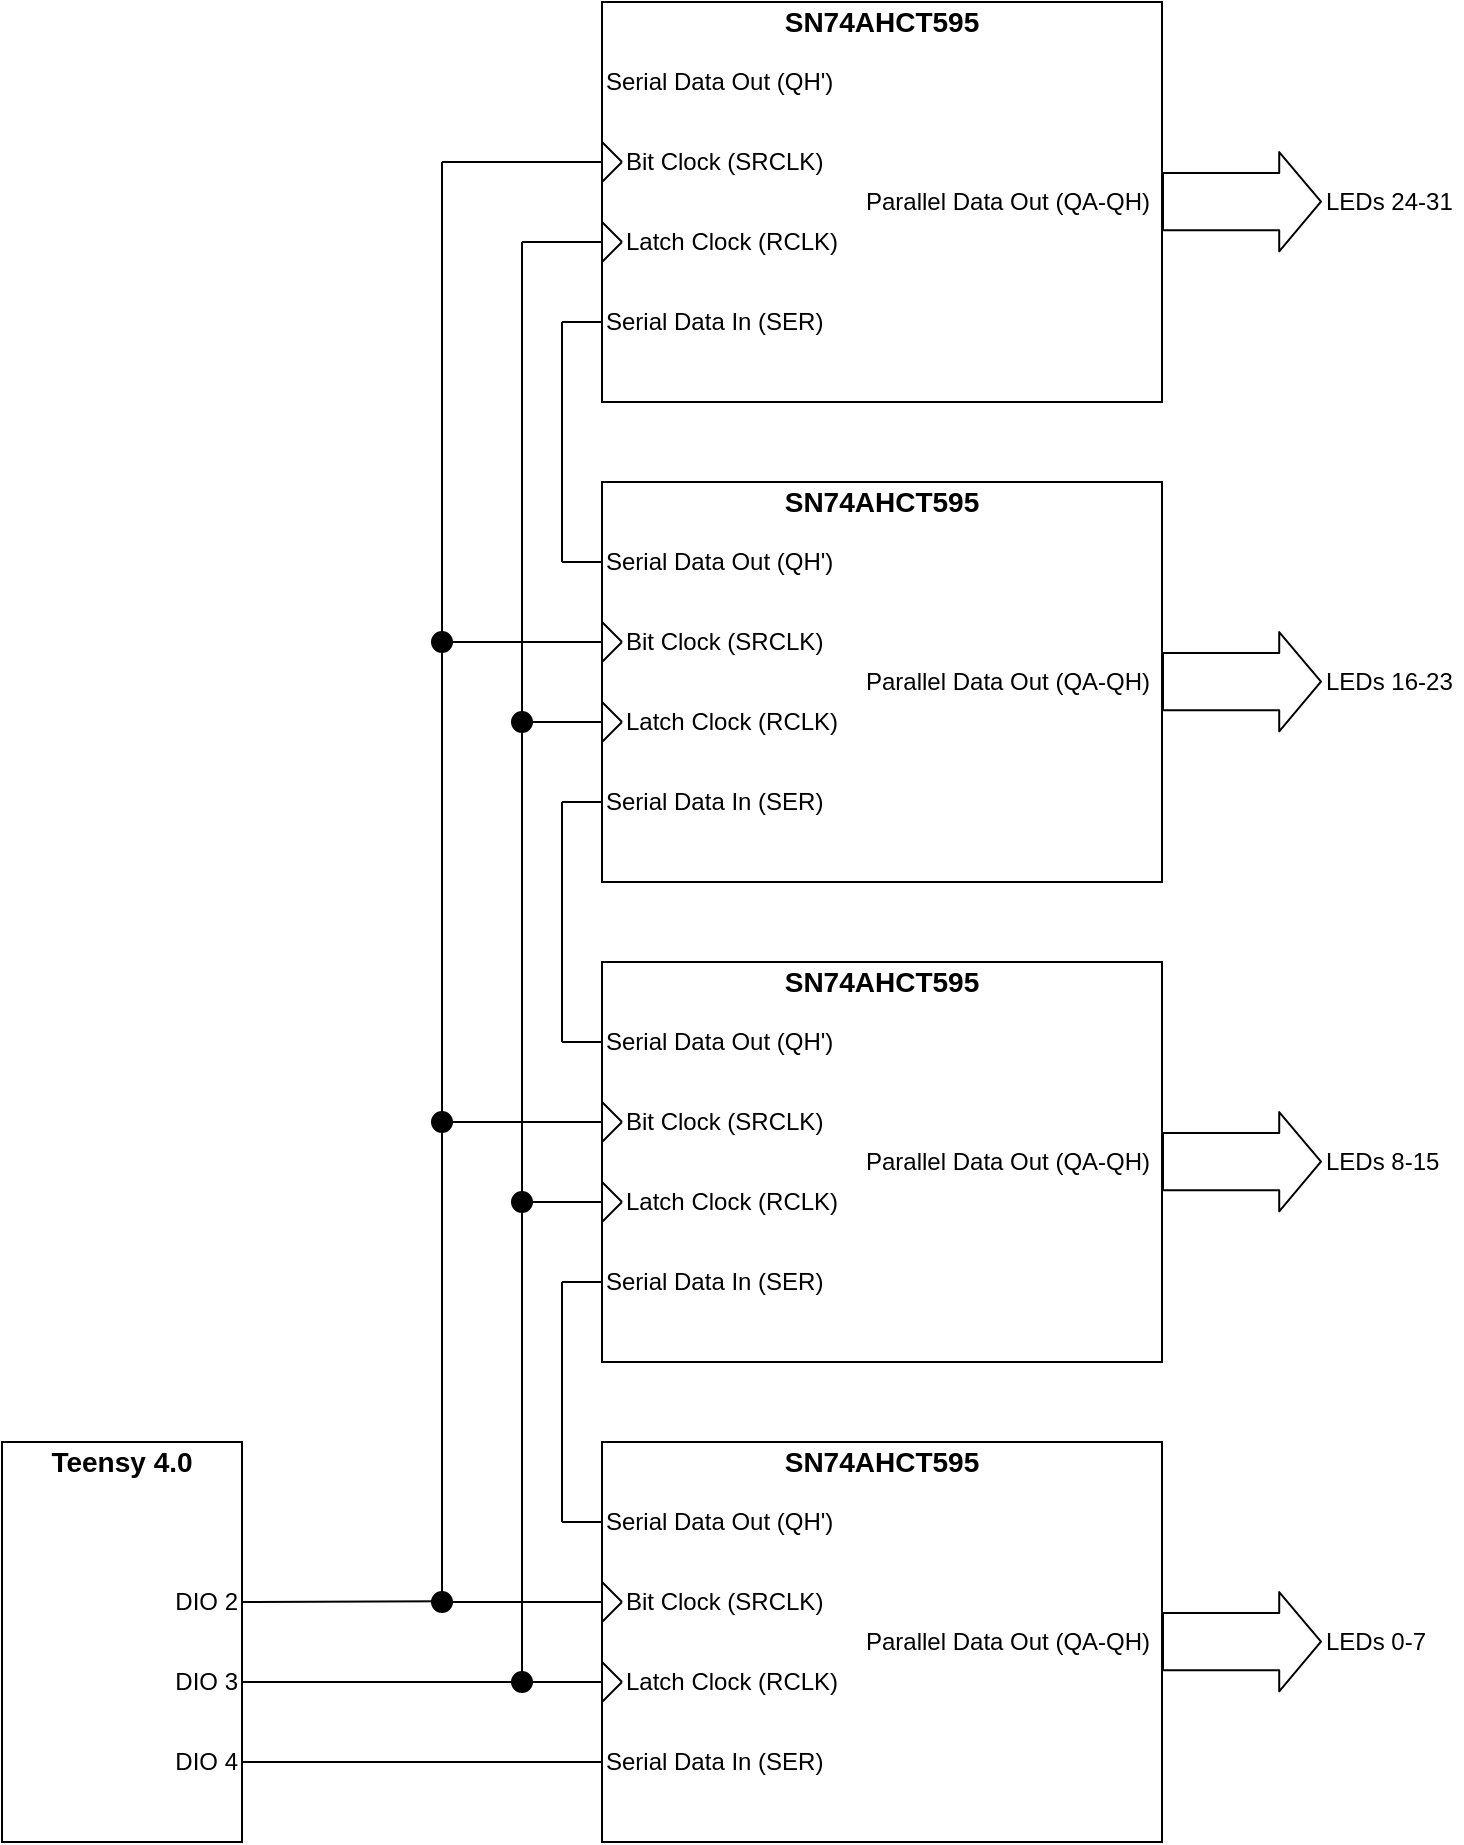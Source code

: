 <mxfile version="12.5.0" type="device"><diagram id="zMdHHGrJSZtKjhyNDhxt" name="Page-1"><mxGraphModel dx="469" dy="1167" grid="1" gridSize="10" guides="1" tooltips="1" connect="1" arrows="1" fold="1" page="1" pageScale="1" pageWidth="1100" pageHeight="850" math="0" shadow="0"><root><mxCell id="0"/><mxCell id="1" parent="0"/><mxCell id="_sSAnNNJT4hJPFEcYtb4-20" value="" style="group" vertex="1" connectable="0" parent="1"><mxGeometry x="600" y="600" width="280" height="200" as="geometry"/></mxCell><mxCell id="_sSAnNNJT4hJPFEcYtb4-8" value="" style="group" vertex="1" connectable="0" parent="_sSAnNNJT4hJPFEcYtb4-20"><mxGeometry y="110" width="10" height="20" as="geometry"/></mxCell><mxCell id="_sSAnNNJT4hJPFEcYtb4-4" value="" style="endArrow=none;html=1;" edge="1" parent="_sSAnNNJT4hJPFEcYtb4-8"><mxGeometry width="50" height="50" relative="1" as="geometry"><mxPoint y="20" as="sourcePoint"/><mxPoint x="10" y="10" as="targetPoint"/></mxGeometry></mxCell><mxCell id="_sSAnNNJT4hJPFEcYtb4-5" value="" style="endArrow=none;html=1;" edge="1" parent="_sSAnNNJT4hJPFEcYtb4-8"><mxGeometry width="50" height="50" relative="1" as="geometry"><mxPoint x="10" y="10" as="sourcePoint"/><mxPoint as="targetPoint"/></mxGeometry></mxCell><mxCell id="_sSAnNNJT4hJPFEcYtb4-9" value="" style="group" vertex="1" connectable="0" parent="_sSAnNNJT4hJPFEcYtb4-20"><mxGeometry y="70" width="10" height="20" as="geometry"/></mxCell><mxCell id="_sSAnNNJT4hJPFEcYtb4-10" value="" style="endArrow=none;html=1;" edge="1" parent="_sSAnNNJT4hJPFEcYtb4-9"><mxGeometry width="50" height="50" relative="1" as="geometry"><mxPoint y="20" as="sourcePoint"/><mxPoint x="10" y="10" as="targetPoint"/></mxGeometry></mxCell><mxCell id="_sSAnNNJT4hJPFEcYtb4-11" value="" style="endArrow=none;html=1;" edge="1" parent="_sSAnNNJT4hJPFEcYtb4-9"><mxGeometry width="50" height="50" relative="1" as="geometry"><mxPoint x="10" y="10" as="sourcePoint"/><mxPoint as="targetPoint"/></mxGeometry></mxCell><mxCell id="_sSAnNNJT4hJPFEcYtb4-12" value="Latch Clock (RCLK)" style="text;html=1;strokeColor=none;fillColor=none;align=left;verticalAlign=middle;whiteSpace=wrap;rounded=0;" vertex="1" parent="_sSAnNNJT4hJPFEcYtb4-20"><mxGeometry x="10" y="110" width="120" height="20" as="geometry"/></mxCell><mxCell id="_sSAnNNJT4hJPFEcYtb4-13" value="Bit Clock (SRCLK)" style="text;html=1;strokeColor=none;fillColor=none;align=left;verticalAlign=middle;whiteSpace=wrap;rounded=0;" vertex="1" parent="_sSAnNNJT4hJPFEcYtb4-20"><mxGeometry x="10" y="70" width="120" height="20" as="geometry"/></mxCell><mxCell id="_sSAnNNJT4hJPFEcYtb4-14" value="Serial Data In (SER)" style="text;html=1;strokeColor=none;fillColor=none;align=left;verticalAlign=middle;whiteSpace=wrap;rounded=0;" vertex="1" parent="_sSAnNNJT4hJPFEcYtb4-20"><mxGeometry y="150" width="120" height="20" as="geometry"/></mxCell><mxCell id="_sSAnNNJT4hJPFEcYtb4-15" value="Serial Data Out (QH')" style="text;html=1;strokeColor=none;fillColor=none;align=left;verticalAlign=middle;whiteSpace=wrap;rounded=0;" vertex="1" parent="_sSAnNNJT4hJPFEcYtb4-20"><mxGeometry y="30" width="120" height="20" as="geometry"/></mxCell><mxCell id="_sSAnNNJT4hJPFEcYtb4-16" value="Parallel Data Out (QA-QH)" style="text;html=1;strokeColor=none;fillColor=none;align=left;verticalAlign=middle;whiteSpace=wrap;rounded=0;" vertex="1" parent="_sSAnNNJT4hJPFEcYtb4-20"><mxGeometry x="130" y="90" width="150" height="20" as="geometry"/></mxCell><mxCell id="_sSAnNNJT4hJPFEcYtb4-17" value="" style="rounded=0;whiteSpace=wrap;html=1;align=left;fillColor=none;" vertex="1" parent="_sSAnNNJT4hJPFEcYtb4-20"><mxGeometry width="280" height="200" as="geometry"/></mxCell><mxCell id="_sSAnNNJT4hJPFEcYtb4-18" value="&lt;b&gt;&lt;font style=&quot;font-size: 14px&quot;&gt;SN74AHCT595&lt;/font&gt;&lt;/b&gt;" style="text;html=1;strokeColor=none;fillColor=none;align=center;verticalAlign=middle;whiteSpace=wrap;rounded=0;" vertex="1" parent="_sSAnNNJT4hJPFEcYtb4-20"><mxGeometry width="280" height="20" as="geometry"/></mxCell><mxCell id="_sSAnNNJT4hJPFEcYtb4-21" value="" style="group" vertex="1" connectable="0" parent="1"><mxGeometry x="600" y="360" width="280" height="200" as="geometry"/></mxCell><mxCell id="_sSAnNNJT4hJPFEcYtb4-22" value="" style="group" vertex="1" connectable="0" parent="_sSAnNNJT4hJPFEcYtb4-21"><mxGeometry y="110" width="10" height="20" as="geometry"/></mxCell><mxCell id="_sSAnNNJT4hJPFEcYtb4-23" value="" style="endArrow=none;html=1;" edge="1" parent="_sSAnNNJT4hJPFEcYtb4-22"><mxGeometry width="50" height="50" relative="1" as="geometry"><mxPoint y="20" as="sourcePoint"/><mxPoint x="10" y="10" as="targetPoint"/></mxGeometry></mxCell><mxCell id="_sSAnNNJT4hJPFEcYtb4-24" value="" style="endArrow=none;html=1;" edge="1" parent="_sSAnNNJT4hJPFEcYtb4-22"><mxGeometry width="50" height="50" relative="1" as="geometry"><mxPoint x="10" y="10" as="sourcePoint"/><mxPoint as="targetPoint"/></mxGeometry></mxCell><mxCell id="_sSAnNNJT4hJPFEcYtb4-25" value="" style="group" vertex="1" connectable="0" parent="_sSAnNNJT4hJPFEcYtb4-21"><mxGeometry y="70" width="10" height="20" as="geometry"/></mxCell><mxCell id="_sSAnNNJT4hJPFEcYtb4-26" value="" style="endArrow=none;html=1;" edge="1" parent="_sSAnNNJT4hJPFEcYtb4-25"><mxGeometry width="50" height="50" relative="1" as="geometry"><mxPoint y="20" as="sourcePoint"/><mxPoint x="10" y="10" as="targetPoint"/></mxGeometry></mxCell><mxCell id="_sSAnNNJT4hJPFEcYtb4-27" value="" style="endArrow=none;html=1;" edge="1" parent="_sSAnNNJT4hJPFEcYtb4-25"><mxGeometry width="50" height="50" relative="1" as="geometry"><mxPoint x="10" y="10" as="sourcePoint"/><mxPoint as="targetPoint"/></mxGeometry></mxCell><mxCell id="_sSAnNNJT4hJPFEcYtb4-28" value="Latch Clock (RCLK)" style="text;html=1;strokeColor=none;fillColor=none;align=left;verticalAlign=middle;whiteSpace=wrap;rounded=0;" vertex="1" parent="_sSAnNNJT4hJPFEcYtb4-21"><mxGeometry x="10" y="110" width="120" height="20" as="geometry"/></mxCell><mxCell id="_sSAnNNJT4hJPFEcYtb4-29" value="Bit Clock (SRCLK)" style="text;html=1;strokeColor=none;fillColor=none;align=left;verticalAlign=middle;whiteSpace=wrap;rounded=0;" vertex="1" parent="_sSAnNNJT4hJPFEcYtb4-21"><mxGeometry x="10" y="70" width="120" height="20" as="geometry"/></mxCell><mxCell id="_sSAnNNJT4hJPFEcYtb4-30" value="Serial Data In (SER)" style="text;html=1;strokeColor=none;fillColor=none;align=left;verticalAlign=middle;whiteSpace=wrap;rounded=0;" vertex="1" parent="_sSAnNNJT4hJPFEcYtb4-21"><mxGeometry y="150" width="120" height="20" as="geometry"/></mxCell><mxCell id="_sSAnNNJT4hJPFEcYtb4-31" value="Serial Data Out (QH')" style="text;html=1;strokeColor=none;fillColor=none;align=left;verticalAlign=middle;whiteSpace=wrap;rounded=0;" vertex="1" parent="_sSAnNNJT4hJPFEcYtb4-21"><mxGeometry y="30" width="120" height="20" as="geometry"/></mxCell><mxCell id="_sSAnNNJT4hJPFEcYtb4-32" value="Parallel Data Out (QA-QH)" style="text;html=1;strokeColor=none;fillColor=none;align=left;verticalAlign=middle;whiteSpace=wrap;rounded=0;" vertex="1" parent="_sSAnNNJT4hJPFEcYtb4-21"><mxGeometry x="130" y="90" width="150" height="20" as="geometry"/></mxCell><mxCell id="_sSAnNNJT4hJPFEcYtb4-33" value="" style="rounded=0;whiteSpace=wrap;html=1;align=left;fillColor=none;" vertex="1" parent="_sSAnNNJT4hJPFEcYtb4-21"><mxGeometry width="280" height="200" as="geometry"/></mxCell><mxCell id="_sSAnNNJT4hJPFEcYtb4-34" value="&lt;b&gt;&lt;font style=&quot;font-size: 14px&quot;&gt;SN74AHCT595&lt;/font&gt;&lt;/b&gt;" style="text;html=1;strokeColor=none;fillColor=none;align=center;verticalAlign=middle;whiteSpace=wrap;rounded=0;" vertex="1" parent="_sSAnNNJT4hJPFEcYtb4-21"><mxGeometry width="280" height="20" as="geometry"/></mxCell><mxCell id="_sSAnNNJT4hJPFEcYtb4-35" value="" style="group" vertex="1" connectable="0" parent="1"><mxGeometry x="600" y="120" width="280" height="200" as="geometry"/></mxCell><mxCell id="_sSAnNNJT4hJPFEcYtb4-36" value="" style="group" vertex="1" connectable="0" parent="_sSAnNNJT4hJPFEcYtb4-35"><mxGeometry y="110" width="10" height="20" as="geometry"/></mxCell><mxCell id="_sSAnNNJT4hJPFEcYtb4-37" value="" style="endArrow=none;html=1;" edge="1" parent="_sSAnNNJT4hJPFEcYtb4-36"><mxGeometry width="50" height="50" relative="1" as="geometry"><mxPoint y="20" as="sourcePoint"/><mxPoint x="10" y="10" as="targetPoint"/></mxGeometry></mxCell><mxCell id="_sSAnNNJT4hJPFEcYtb4-38" value="" style="endArrow=none;html=1;" edge="1" parent="_sSAnNNJT4hJPFEcYtb4-36"><mxGeometry width="50" height="50" relative="1" as="geometry"><mxPoint x="10" y="10" as="sourcePoint"/><mxPoint as="targetPoint"/></mxGeometry></mxCell><mxCell id="_sSAnNNJT4hJPFEcYtb4-39" value="" style="group" vertex="1" connectable="0" parent="_sSAnNNJT4hJPFEcYtb4-35"><mxGeometry y="70" width="10" height="20" as="geometry"/></mxCell><mxCell id="_sSAnNNJT4hJPFEcYtb4-40" value="" style="endArrow=none;html=1;" edge="1" parent="_sSAnNNJT4hJPFEcYtb4-39"><mxGeometry width="50" height="50" relative="1" as="geometry"><mxPoint y="20" as="sourcePoint"/><mxPoint x="10" y="10" as="targetPoint"/></mxGeometry></mxCell><mxCell id="_sSAnNNJT4hJPFEcYtb4-41" value="" style="endArrow=none;html=1;" edge="1" parent="_sSAnNNJT4hJPFEcYtb4-39"><mxGeometry width="50" height="50" relative="1" as="geometry"><mxPoint x="10" y="10" as="sourcePoint"/><mxPoint as="targetPoint"/></mxGeometry></mxCell><mxCell id="_sSAnNNJT4hJPFEcYtb4-42" value="Latch Clock (RCLK)" style="text;html=1;strokeColor=none;fillColor=none;align=left;verticalAlign=middle;whiteSpace=wrap;rounded=0;" vertex="1" parent="_sSAnNNJT4hJPFEcYtb4-35"><mxGeometry x="10" y="110" width="120" height="20" as="geometry"/></mxCell><mxCell id="_sSAnNNJT4hJPFEcYtb4-43" value="Bit Clock (SRCLK)" style="text;html=1;strokeColor=none;fillColor=none;align=left;verticalAlign=middle;whiteSpace=wrap;rounded=0;" vertex="1" parent="_sSAnNNJT4hJPFEcYtb4-35"><mxGeometry x="10" y="70" width="120" height="20" as="geometry"/></mxCell><mxCell id="_sSAnNNJT4hJPFEcYtb4-44" value="Serial Data In (SER)" style="text;html=1;strokeColor=none;fillColor=none;align=left;verticalAlign=middle;whiteSpace=wrap;rounded=0;" vertex="1" parent="_sSAnNNJT4hJPFEcYtb4-35"><mxGeometry y="150" width="120" height="20" as="geometry"/></mxCell><mxCell id="_sSAnNNJT4hJPFEcYtb4-45" value="Serial Data Out (QH')" style="text;html=1;strokeColor=none;fillColor=none;align=left;verticalAlign=middle;whiteSpace=wrap;rounded=0;" vertex="1" parent="_sSAnNNJT4hJPFEcYtb4-35"><mxGeometry y="30" width="120" height="20" as="geometry"/></mxCell><mxCell id="_sSAnNNJT4hJPFEcYtb4-46" value="Parallel Data Out (QA-QH)" style="text;html=1;strokeColor=none;fillColor=none;align=left;verticalAlign=middle;whiteSpace=wrap;rounded=0;" vertex="1" parent="_sSAnNNJT4hJPFEcYtb4-35"><mxGeometry x="130" y="90" width="150" height="20" as="geometry"/></mxCell><mxCell id="_sSAnNNJT4hJPFEcYtb4-47" value="" style="rounded=0;whiteSpace=wrap;html=1;align=left;fillColor=none;" vertex="1" parent="_sSAnNNJT4hJPFEcYtb4-35"><mxGeometry width="280" height="200" as="geometry"/></mxCell><mxCell id="_sSAnNNJT4hJPFEcYtb4-48" value="&lt;b&gt;&lt;font style=&quot;font-size: 14px&quot;&gt;SN74AHCT595&lt;/font&gt;&lt;/b&gt;" style="text;html=1;strokeColor=none;fillColor=none;align=center;verticalAlign=middle;whiteSpace=wrap;rounded=0;" vertex="1" parent="_sSAnNNJT4hJPFEcYtb4-35"><mxGeometry width="280" height="20" as="geometry"/></mxCell><mxCell id="_sSAnNNJT4hJPFEcYtb4-49" value="" style="group" vertex="1" connectable="0" parent="1"><mxGeometry x="600" y="-120" width="280" height="200" as="geometry"/></mxCell><mxCell id="_sSAnNNJT4hJPFEcYtb4-50" value="" style="group" vertex="1" connectable="0" parent="_sSAnNNJT4hJPFEcYtb4-49"><mxGeometry y="110" width="10" height="20" as="geometry"/></mxCell><mxCell id="_sSAnNNJT4hJPFEcYtb4-51" value="" style="endArrow=none;html=1;" edge="1" parent="_sSAnNNJT4hJPFEcYtb4-50"><mxGeometry width="50" height="50" relative="1" as="geometry"><mxPoint y="20" as="sourcePoint"/><mxPoint x="10" y="10" as="targetPoint"/></mxGeometry></mxCell><mxCell id="_sSAnNNJT4hJPFEcYtb4-52" value="" style="endArrow=none;html=1;" edge="1" parent="_sSAnNNJT4hJPFEcYtb4-50"><mxGeometry width="50" height="50" relative="1" as="geometry"><mxPoint x="10" y="10" as="sourcePoint"/><mxPoint as="targetPoint"/></mxGeometry></mxCell><mxCell id="_sSAnNNJT4hJPFEcYtb4-53" value="" style="group" vertex="1" connectable="0" parent="_sSAnNNJT4hJPFEcYtb4-49"><mxGeometry y="70" width="10" height="20" as="geometry"/></mxCell><mxCell id="_sSAnNNJT4hJPFEcYtb4-54" value="" style="endArrow=none;html=1;" edge="1" parent="_sSAnNNJT4hJPFEcYtb4-53"><mxGeometry width="50" height="50" relative="1" as="geometry"><mxPoint y="20" as="sourcePoint"/><mxPoint x="10" y="10" as="targetPoint"/></mxGeometry></mxCell><mxCell id="_sSAnNNJT4hJPFEcYtb4-55" value="" style="endArrow=none;html=1;" edge="1" parent="_sSAnNNJT4hJPFEcYtb4-53"><mxGeometry width="50" height="50" relative="1" as="geometry"><mxPoint x="10" y="10" as="sourcePoint"/><mxPoint as="targetPoint"/></mxGeometry></mxCell><mxCell id="_sSAnNNJT4hJPFEcYtb4-56" value="Latch Clock (RCLK)" style="text;html=1;strokeColor=none;fillColor=none;align=left;verticalAlign=middle;whiteSpace=wrap;rounded=0;" vertex="1" parent="_sSAnNNJT4hJPFEcYtb4-49"><mxGeometry x="10" y="110" width="120" height="20" as="geometry"/></mxCell><mxCell id="_sSAnNNJT4hJPFEcYtb4-57" value="Bit Clock (SRCLK)" style="text;html=1;strokeColor=none;fillColor=none;align=left;verticalAlign=middle;whiteSpace=wrap;rounded=0;" vertex="1" parent="_sSAnNNJT4hJPFEcYtb4-49"><mxGeometry x="10" y="70" width="120" height="20" as="geometry"/></mxCell><mxCell id="_sSAnNNJT4hJPFEcYtb4-58" value="Serial Data In (SER)" style="text;html=1;strokeColor=none;fillColor=none;align=left;verticalAlign=middle;whiteSpace=wrap;rounded=0;" vertex="1" parent="_sSAnNNJT4hJPFEcYtb4-49"><mxGeometry y="150" width="120" height="20" as="geometry"/></mxCell><mxCell id="_sSAnNNJT4hJPFEcYtb4-59" value="Serial Data Out (QH')" style="text;html=1;strokeColor=none;fillColor=none;align=left;verticalAlign=middle;whiteSpace=wrap;rounded=0;" vertex="1" parent="_sSAnNNJT4hJPFEcYtb4-49"><mxGeometry y="30" width="120" height="20" as="geometry"/></mxCell><mxCell id="_sSAnNNJT4hJPFEcYtb4-60" value="Parallel Data Out (QA-QH)" style="text;html=1;strokeColor=none;fillColor=none;align=left;verticalAlign=middle;whiteSpace=wrap;rounded=0;" vertex="1" parent="_sSAnNNJT4hJPFEcYtb4-49"><mxGeometry x="130" y="90" width="150" height="20" as="geometry"/></mxCell><mxCell id="_sSAnNNJT4hJPFEcYtb4-61" value="" style="rounded=0;whiteSpace=wrap;html=1;align=left;fillColor=none;" vertex="1" parent="_sSAnNNJT4hJPFEcYtb4-49"><mxGeometry width="280" height="200" as="geometry"/></mxCell><mxCell id="_sSAnNNJT4hJPFEcYtb4-62" value="&lt;b&gt;&lt;font style=&quot;font-size: 14px&quot;&gt;SN74AHCT595&lt;/font&gt;&lt;/b&gt;" style="text;html=1;strokeColor=none;fillColor=none;align=center;verticalAlign=middle;whiteSpace=wrap;rounded=0;" vertex="1" parent="_sSAnNNJT4hJPFEcYtb4-49"><mxGeometry width="280" height="20" as="geometry"/></mxCell><mxCell id="_sSAnNNJT4hJPFEcYtb4-63" value="" style="endArrow=none;html=1;" edge="1" parent="1"><mxGeometry width="50" height="50" relative="1" as="geometry"><mxPoint x="520" y="-40" as="sourcePoint"/><mxPoint x="600" y="-40" as="targetPoint"/></mxGeometry></mxCell><mxCell id="_sSAnNNJT4hJPFEcYtb4-64" value="" style="endArrow=none;html=1;" edge="1" parent="1"><mxGeometry width="50" height="50" relative="1" as="geometry"><mxPoint x="560" as="sourcePoint"/><mxPoint x="600" as="targetPoint"/></mxGeometry></mxCell><mxCell id="_sSAnNNJT4hJPFEcYtb4-65" value="" style="endArrow=none;html=1;" edge="1" parent="1"><mxGeometry width="50" height="50" relative="1" as="geometry"><mxPoint x="520" y="199.95" as="sourcePoint"/><mxPoint x="600" y="199.95" as="targetPoint"/></mxGeometry></mxCell><mxCell id="_sSAnNNJT4hJPFEcYtb4-66" value="" style="endArrow=none;html=1;" edge="1" parent="1"><mxGeometry width="50" height="50" relative="1" as="geometry"><mxPoint x="560" y="239.95" as="sourcePoint"/><mxPoint x="600" y="239.95" as="targetPoint"/></mxGeometry></mxCell><mxCell id="_sSAnNNJT4hJPFEcYtb4-67" value="" style="endArrow=none;html=1;" edge="1" parent="1"><mxGeometry width="50" height="50" relative="1" as="geometry"><mxPoint x="520" y="679.95" as="sourcePoint"/><mxPoint x="600" y="679.95" as="targetPoint"/></mxGeometry></mxCell><mxCell id="_sSAnNNJT4hJPFEcYtb4-68" value="" style="endArrow=none;html=1;" edge="1" parent="1"><mxGeometry width="50" height="50" relative="1" as="geometry"><mxPoint x="560" y="719.95" as="sourcePoint"/><mxPoint x="600" y="719.95" as="targetPoint"/></mxGeometry></mxCell><mxCell id="_sSAnNNJT4hJPFEcYtb4-69" value="" style="endArrow=none;html=1;" edge="1" parent="1"><mxGeometry width="50" height="50" relative="1" as="geometry"><mxPoint x="560" y="480" as="sourcePoint"/><mxPoint x="600" y="480" as="targetPoint"/></mxGeometry></mxCell><mxCell id="_sSAnNNJT4hJPFEcYtb4-70" value="" style="endArrow=none;html=1;" edge="1" parent="1"><mxGeometry width="50" height="50" relative="1" as="geometry"><mxPoint x="520" y="440" as="sourcePoint"/><mxPoint x="600" y="440" as="targetPoint"/></mxGeometry></mxCell><mxCell id="_sSAnNNJT4hJPFEcYtb4-74" value="" style="group" vertex="1" connectable="0" parent="1"><mxGeometry x="580" y="520" width="20" height="120.0" as="geometry"/></mxCell><mxCell id="_sSAnNNJT4hJPFEcYtb4-71" value="" style="endArrow=none;html=1;" edge="1" parent="_sSAnNNJT4hJPFEcYtb4-74"><mxGeometry width="50" height="50" relative="1" as="geometry"><mxPoint as="sourcePoint"/><mxPoint x="20" y="2.274e-13" as="targetPoint"/></mxGeometry></mxCell><mxCell id="_sSAnNNJT4hJPFEcYtb4-72" value="" style="endArrow=none;html=1;" edge="1" parent="_sSAnNNJT4hJPFEcYtb4-74"><mxGeometry width="50" height="50" relative="1" as="geometry"><mxPoint y="120" as="sourcePoint"/><mxPoint x="20" y="120.0" as="targetPoint"/></mxGeometry></mxCell><mxCell id="_sSAnNNJT4hJPFEcYtb4-73" value="" style="endArrow=none;html=1;" edge="1" parent="_sSAnNNJT4hJPFEcYtb4-74"><mxGeometry width="50" height="50" relative="1" as="geometry"><mxPoint y="120" as="sourcePoint"/><mxPoint as="targetPoint"/></mxGeometry></mxCell><mxCell id="_sSAnNNJT4hJPFEcYtb4-75" value="" style="group" vertex="1" connectable="0" parent="1"><mxGeometry x="580" y="280" width="20" height="120.0" as="geometry"/></mxCell><mxCell id="_sSAnNNJT4hJPFEcYtb4-76" value="" style="endArrow=none;html=1;" edge="1" parent="_sSAnNNJT4hJPFEcYtb4-75"><mxGeometry width="50" height="50" relative="1" as="geometry"><mxPoint as="sourcePoint"/><mxPoint x="20" y="2.274e-13" as="targetPoint"/></mxGeometry></mxCell><mxCell id="_sSAnNNJT4hJPFEcYtb4-77" value="" style="endArrow=none;html=1;" edge="1" parent="_sSAnNNJT4hJPFEcYtb4-75"><mxGeometry width="50" height="50" relative="1" as="geometry"><mxPoint y="120" as="sourcePoint"/><mxPoint x="20" y="120.0" as="targetPoint"/></mxGeometry></mxCell><mxCell id="_sSAnNNJT4hJPFEcYtb4-78" value="" style="endArrow=none;html=1;" edge="1" parent="_sSAnNNJT4hJPFEcYtb4-75"><mxGeometry width="50" height="50" relative="1" as="geometry"><mxPoint y="120" as="sourcePoint"/><mxPoint as="targetPoint"/></mxGeometry></mxCell><mxCell id="_sSAnNNJT4hJPFEcYtb4-79" value="" style="group" vertex="1" connectable="0" parent="1"><mxGeometry x="580" y="40" width="20" height="120.0" as="geometry"/></mxCell><mxCell id="_sSAnNNJT4hJPFEcYtb4-80" value="" style="endArrow=none;html=1;" edge="1" parent="_sSAnNNJT4hJPFEcYtb4-79"><mxGeometry width="50" height="50" relative="1" as="geometry"><mxPoint as="sourcePoint"/><mxPoint x="20" y="2.274e-13" as="targetPoint"/></mxGeometry></mxCell><mxCell id="_sSAnNNJT4hJPFEcYtb4-81" value="" style="endArrow=none;html=1;" edge="1" parent="_sSAnNNJT4hJPFEcYtb4-79"><mxGeometry width="50" height="50" relative="1" as="geometry"><mxPoint y="120" as="sourcePoint"/><mxPoint x="20" y="120.0" as="targetPoint"/></mxGeometry></mxCell><mxCell id="_sSAnNNJT4hJPFEcYtb4-82" value="" style="endArrow=none;html=1;" edge="1" parent="_sSAnNNJT4hJPFEcYtb4-79"><mxGeometry width="50" height="50" relative="1" as="geometry"><mxPoint y="120" as="sourcePoint"/><mxPoint as="targetPoint"/></mxGeometry></mxCell><mxCell id="_sSAnNNJT4hJPFEcYtb4-84" value="" style="endArrow=none;html=1;" edge="1" parent="1" source="_sSAnNNJT4hJPFEcYtb4-88"><mxGeometry width="50" height="50" relative="1" as="geometry"><mxPoint x="560" y="720" as="sourcePoint"/><mxPoint x="560" y="-0.14" as="targetPoint"/></mxGeometry></mxCell><mxCell id="_sSAnNNJT4hJPFEcYtb4-85" value="" style="endArrow=none;html=1;" edge="1" parent="1" source="_sSAnNNJT4hJPFEcYtb4-86"><mxGeometry width="50" height="50" relative="1" as="geometry"><mxPoint x="520" y="680.14" as="sourcePoint"/><mxPoint x="520" y="-40.0" as="targetPoint"/></mxGeometry></mxCell><mxCell id="_sSAnNNJT4hJPFEcYtb4-86" value="" style="ellipse;whiteSpace=wrap;html=1;fillColor=#000000;align=left;" vertex="1" parent="1"><mxGeometry x="515" y="195" width="10" height="10" as="geometry"/></mxCell><mxCell id="_sSAnNNJT4hJPFEcYtb4-87" value="" style="endArrow=none;html=1;" edge="1" parent="1" target="_sSAnNNJT4hJPFEcYtb4-86"><mxGeometry width="50" height="50" relative="1" as="geometry"><mxPoint x="520" y="680.14" as="sourcePoint"/><mxPoint x="520" y="-40" as="targetPoint"/></mxGeometry></mxCell><mxCell id="_sSAnNNJT4hJPFEcYtb4-88" value="" style="ellipse;whiteSpace=wrap;html=1;fillColor=#000000;align=left;" vertex="1" parent="1"><mxGeometry x="555" y="235" width="10" height="10" as="geometry"/></mxCell><mxCell id="_sSAnNNJT4hJPFEcYtb4-90" value="" style="endArrow=none;html=1;" edge="1" parent="1" target="_sSAnNNJT4hJPFEcYtb4-88"><mxGeometry width="50" height="50" relative="1" as="geometry"><mxPoint x="560" y="720" as="sourcePoint"/><mxPoint x="560" y="-0.14" as="targetPoint"/></mxGeometry></mxCell><mxCell id="_sSAnNNJT4hJPFEcYtb4-91" value="" style="ellipse;whiteSpace=wrap;html=1;fillColor=#000000;align=left;" vertex="1" parent="1"><mxGeometry x="515" y="435" width="10" height="10" as="geometry"/></mxCell><mxCell id="_sSAnNNJT4hJPFEcYtb4-92" value="" style="ellipse;whiteSpace=wrap;html=1;fillColor=#000000;align=left;" vertex="1" parent="1"><mxGeometry x="555" y="475" width="10" height="10" as="geometry"/></mxCell><mxCell id="_sSAnNNJT4hJPFEcYtb4-93" value="" style="ellipse;whiteSpace=wrap;html=1;fillColor=#000000;align=left;" vertex="1" parent="1"><mxGeometry x="515" y="675" width="10" height="10" as="geometry"/></mxCell><mxCell id="_sSAnNNJT4hJPFEcYtb4-94" value="" style="ellipse;whiteSpace=wrap;html=1;fillColor=#000000;align=left;" vertex="1" parent="1"><mxGeometry x="555" y="715" width="10" height="10" as="geometry"/></mxCell><mxCell id="_sSAnNNJT4hJPFEcYtb4-95" value="" style="endArrow=none;html=1;" edge="1" parent="1"><mxGeometry width="50" height="50" relative="1" as="geometry"><mxPoint x="420" y="680" as="sourcePoint"/><mxPoint x="520" y="679.66" as="targetPoint"/></mxGeometry></mxCell><mxCell id="_sSAnNNJT4hJPFEcYtb4-96" value="" style="endArrow=none;html=1;" edge="1" parent="1" target="_sSAnNNJT4hJPFEcYtb4-94"><mxGeometry width="50" height="50" relative="1" as="geometry"><mxPoint x="420" y="720" as="sourcePoint"/><mxPoint x="545" y="720" as="targetPoint"/></mxGeometry></mxCell><mxCell id="_sSAnNNJT4hJPFEcYtb4-97" value="" style="endArrow=none;html=1;" edge="1" parent="1"><mxGeometry width="50" height="50" relative="1" as="geometry"><mxPoint x="420" y="760" as="sourcePoint"/><mxPoint x="600" y="760" as="targetPoint"/></mxGeometry></mxCell><mxCell id="_sSAnNNJT4hJPFEcYtb4-110" value="" style="shape=flexArrow;endArrow=classic;html=1;width=28.611;endSize=6.631;" edge="1" parent="1"><mxGeometry width="50" height="50" relative="1" as="geometry"><mxPoint x="880" y="699.86" as="sourcePoint"/><mxPoint x="960" y="699.86" as="targetPoint"/></mxGeometry></mxCell><mxCell id="_sSAnNNJT4hJPFEcYtb4-111" value="LEDs 0-7" style="text;html=1;strokeColor=none;fillColor=none;align=left;verticalAlign=middle;whiteSpace=wrap;rounded=0;" vertex="1" parent="1"><mxGeometry x="960" y="690" width="70" height="20" as="geometry"/></mxCell><mxCell id="_sSAnNNJT4hJPFEcYtb4-98" value="" style="shape=flexArrow;endArrow=classic;html=1;width=28.611;endSize=6.631;align=left;" edge="1" parent="1"><mxGeometry width="50" height="50" relative="1" as="geometry"><mxPoint x="880" y="-20.14" as="sourcePoint"/><mxPoint x="960" y="-20.14" as="targetPoint"/></mxGeometry></mxCell><mxCell id="_sSAnNNJT4hJPFEcYtb4-99" value="LEDs 24-31" style="text;html=1;strokeColor=none;fillColor=none;align=left;verticalAlign=middle;whiteSpace=wrap;rounded=0;" vertex="1" parent="1"><mxGeometry x="960" y="-30" width="70" height="20" as="geometry"/></mxCell><mxCell id="_sSAnNNJT4hJPFEcYtb4-104" value="" style="shape=flexArrow;endArrow=classic;html=1;width=28.611;endSize=6.631;align=left;" edge="1" parent="1"><mxGeometry width="50" height="50" relative="1" as="geometry"><mxPoint x="880" y="219.86" as="sourcePoint"/><mxPoint x="960" y="219.86" as="targetPoint"/></mxGeometry></mxCell><mxCell id="_sSAnNNJT4hJPFEcYtb4-105" value="LEDs 16-23" style="text;html=1;strokeColor=none;fillColor=none;align=left;verticalAlign=middle;whiteSpace=wrap;rounded=0;" vertex="1" parent="1"><mxGeometry x="960" y="210" width="70" height="20" as="geometry"/></mxCell><mxCell id="_sSAnNNJT4hJPFEcYtb4-107" value="" style="shape=flexArrow;endArrow=classic;html=1;width=28.611;endSize=6.631;align=left;" edge="1" parent="1"><mxGeometry width="50" height="50" relative="1" as="geometry"><mxPoint x="880" y="459.86" as="sourcePoint"/><mxPoint x="960" y="459.86" as="targetPoint"/></mxGeometry></mxCell><mxCell id="_sSAnNNJT4hJPFEcYtb4-108" value="LEDs 8-15" style="text;html=1;strokeColor=none;fillColor=none;align=left;verticalAlign=middle;whiteSpace=wrap;rounded=0;" vertex="1" parent="1"><mxGeometry x="960" y="450" width="70" height="20" as="geometry"/></mxCell><mxCell id="_sSAnNNJT4hJPFEcYtb4-113" value="" style="rounded=0;whiteSpace=wrap;html=1;fillColor=none;align=left;" vertex="1" parent="1"><mxGeometry x="300" y="600" width="120" height="200" as="geometry"/></mxCell><mxCell id="_sSAnNNJT4hJPFEcYtb4-125" value="DIO 2" style="text;html=1;strokeColor=none;fillColor=none;align=right;verticalAlign=middle;whiteSpace=wrap;rounded=0;" vertex="1" parent="1"><mxGeometry x="380" y="670" width="40" height="20" as="geometry"/></mxCell><mxCell id="_sSAnNNJT4hJPFEcYtb4-127" value="&lt;b&gt;&lt;font style=&quot;font-size: 14px&quot;&gt;Teensy 4.0&lt;/font&gt;&lt;/b&gt;" style="text;html=1;strokeColor=none;fillColor=none;align=center;verticalAlign=middle;whiteSpace=wrap;rounded=0;" vertex="1" parent="1"><mxGeometry x="300" y="600" width="120" height="20" as="geometry"/></mxCell><mxCell id="_sSAnNNJT4hJPFEcYtb4-128" value="DIO 3" style="text;html=1;strokeColor=none;fillColor=none;align=right;verticalAlign=middle;whiteSpace=wrap;rounded=0;" vertex="1" parent="1"><mxGeometry x="380" y="710" width="40" height="20" as="geometry"/></mxCell><mxCell id="_sSAnNNJT4hJPFEcYtb4-129" value="DIO 4" style="text;html=1;strokeColor=none;fillColor=none;align=right;verticalAlign=middle;whiteSpace=wrap;rounded=0;" vertex="1" parent="1"><mxGeometry x="380" y="750" width="40" height="20" as="geometry"/></mxCell></root></mxGraphModel></diagram></mxfile>